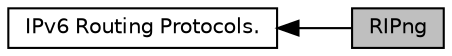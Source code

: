 digraph "RIPng"
{
  edge [fontname="Helvetica",fontsize="10",labelfontname="Helvetica",labelfontsize="10"];
  node [fontname="Helvetica",fontsize="10",shape=box];
  rankdir=LR;
  Node2 [label="IPv6 Routing Protocols.",height=0.2,width=0.4,color="black", fillcolor="white", style="filled",URL="$group__ipv6_routing.html",tooltip="The classes in this group implement different routing protocols for IPv6."];
  Node1 [label="RIPng",height=0.2,width=0.4,color="black", fillcolor="grey75", style="filled", fontcolor="black",tooltip="The RIPng protocol (RFC 2080) is a unicast-only IPv6 IGP (Interior Gateway Protocol)."];
  Node2->Node1 [shape=plaintext, dir="back", style="solid"];
}
